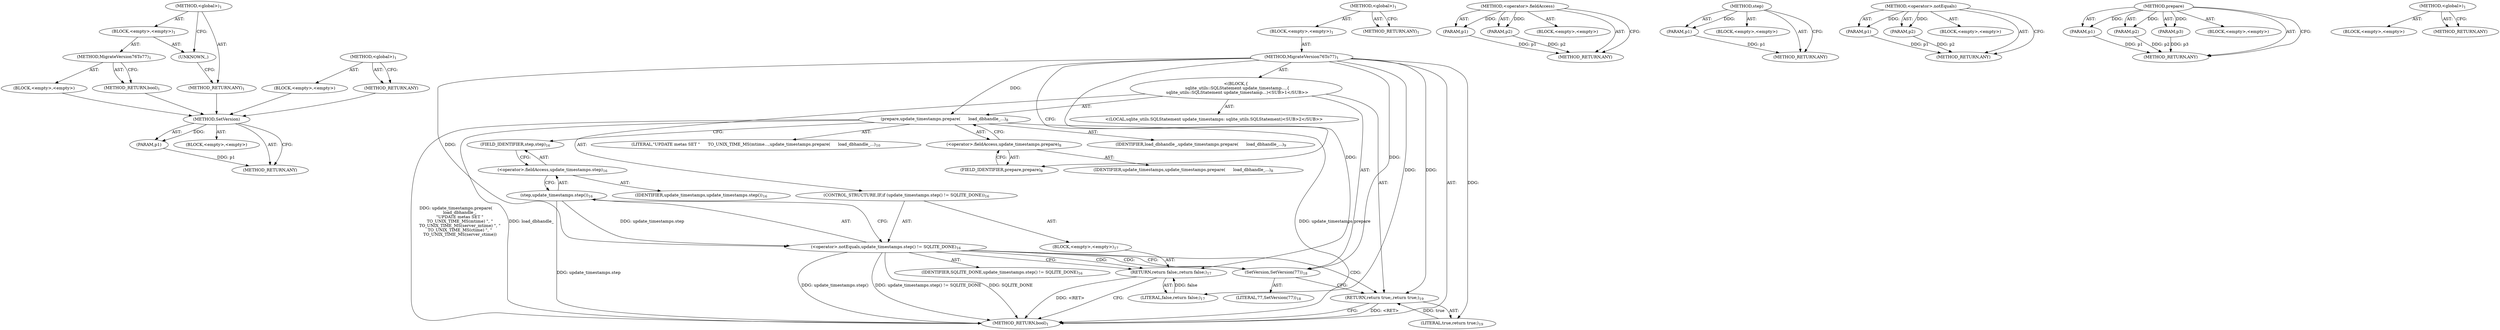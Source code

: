 digraph "&lt;global&gt;" {
vulnerable_74 [label=<(METHOD,SetVersion)>];
vulnerable_75 [label=<(PARAM,p1)>];
vulnerable_76 [label=<(BLOCK,&lt;empty&gt;,&lt;empty&gt;)>];
vulnerable_77 [label=<(METHOD_RETURN,ANY)>];
vulnerable_6 [label=<(METHOD,&lt;global&gt;)<SUB>1</SUB>>];
vulnerable_7 [label=<(BLOCK,&lt;empty&gt;,&lt;empty&gt;)<SUB>1</SUB>>];
vulnerable_8 [label=<(METHOD,MigrateVersion76To77)<SUB>1</SUB>>];
vulnerable_9 [label="<(BLOCK,{
  sqlite_utils::SQLStatement update_timestamp...,{
  sqlite_utils::SQLStatement update_timestamp...)<SUB>1</SUB>>"];
vulnerable_10 [label="<(LOCAL,sqlite_utils.SQLStatement update_timestamps: sqlite_utils.SQLStatement)<SUB>2</SUB>>"];
vulnerable_11 [label=<(prepare,update_timestamps.prepare(
      load_dbhandle_...)<SUB>8</SUB>>];
vulnerable_12 [label=<(&lt;operator&gt;.fieldAccess,update_timestamps.prepare)<SUB>8</SUB>>];
vulnerable_13 [label=<(IDENTIFIER,update_timestamps,update_timestamps.prepare(
      load_dbhandle_...)<SUB>8</SUB>>];
vulnerable_14 [label=<(FIELD_IDENTIFIER,prepare,prepare)<SUB>8</SUB>>];
vulnerable_15 [label=<(IDENTIFIER,load_dbhandle_,update_timestamps.prepare(
      load_dbhandle_...)<SUB>9</SUB>>];
vulnerable_16 [label=<(LITERAL,&quot;UPDATE metas SET &quot;
      TO_UNIX_TIME_MS(mtime...,update_timestamps.prepare(
      load_dbhandle_...)<SUB>10</SUB>>];
vulnerable_17 [label=<(CONTROL_STRUCTURE,IF,if (update_timestamps.step() != SQLITE_DONE))<SUB>16</SUB>>];
vulnerable_18 [label=<(&lt;operator&gt;.notEquals,update_timestamps.step() != SQLITE_DONE)<SUB>16</SUB>>];
vulnerable_19 [label=<(step,update_timestamps.step())<SUB>16</SUB>>];
vulnerable_20 [label=<(&lt;operator&gt;.fieldAccess,update_timestamps.step)<SUB>16</SUB>>];
vulnerable_21 [label=<(IDENTIFIER,update_timestamps,update_timestamps.step())<SUB>16</SUB>>];
vulnerable_22 [label=<(FIELD_IDENTIFIER,step,step)<SUB>16</SUB>>];
vulnerable_23 [label=<(IDENTIFIER,SQLITE_DONE,update_timestamps.step() != SQLITE_DONE)<SUB>16</SUB>>];
vulnerable_24 [label=<(BLOCK,&lt;empty&gt;,&lt;empty&gt;)<SUB>17</SUB>>];
vulnerable_25 [label=<(RETURN,return false;,return false;)<SUB>17</SUB>>];
vulnerable_26 [label=<(LITERAL,false,return false;)<SUB>17</SUB>>];
vulnerable_27 [label=<(SetVersion,SetVersion(77))<SUB>18</SUB>>];
vulnerable_28 [label=<(LITERAL,77,SetVersion(77))<SUB>18</SUB>>];
vulnerable_29 [label=<(RETURN,return true;,return true;)<SUB>19</SUB>>];
vulnerable_30 [label=<(LITERAL,true,return true;)<SUB>19</SUB>>];
vulnerable_31 [label=<(METHOD_RETURN,bool)<SUB>1</SUB>>];
vulnerable_33 [label=<(METHOD_RETURN,ANY)<SUB>1</SUB>>];
vulnerable_60 [label=<(METHOD,&lt;operator&gt;.fieldAccess)>];
vulnerable_61 [label=<(PARAM,p1)>];
vulnerable_62 [label=<(PARAM,p2)>];
vulnerable_63 [label=<(BLOCK,&lt;empty&gt;,&lt;empty&gt;)>];
vulnerable_64 [label=<(METHOD_RETURN,ANY)>];
vulnerable_70 [label=<(METHOD,step)>];
vulnerable_71 [label=<(PARAM,p1)>];
vulnerable_72 [label=<(BLOCK,&lt;empty&gt;,&lt;empty&gt;)>];
vulnerable_73 [label=<(METHOD_RETURN,ANY)>];
vulnerable_65 [label=<(METHOD,&lt;operator&gt;.notEquals)>];
vulnerable_66 [label=<(PARAM,p1)>];
vulnerable_67 [label=<(PARAM,p2)>];
vulnerable_68 [label=<(BLOCK,&lt;empty&gt;,&lt;empty&gt;)>];
vulnerable_69 [label=<(METHOD_RETURN,ANY)>];
vulnerable_54 [label=<(METHOD,prepare)>];
vulnerable_55 [label=<(PARAM,p1)>];
vulnerable_56 [label=<(PARAM,p2)>];
vulnerable_57 [label=<(PARAM,p3)>];
vulnerable_58 [label=<(BLOCK,&lt;empty&gt;,&lt;empty&gt;)>];
vulnerable_59 [label=<(METHOD_RETURN,ANY)>];
vulnerable_48 [label=<(METHOD,&lt;global&gt;)<SUB>1</SUB>>];
vulnerable_49 [label=<(BLOCK,&lt;empty&gt;,&lt;empty&gt;)>];
vulnerable_50 [label=<(METHOD_RETURN,ANY)>];
fixed_6 [label=<(METHOD,&lt;global&gt;)<SUB>1</SUB>>];
fixed_7 [label=<(BLOCK,&lt;empty&gt;,&lt;empty&gt;)<SUB>1</SUB>>];
fixed_8 [label=<(METHOD,MigrateVersion76To77)<SUB>1</SUB>>];
fixed_9 [label=<(BLOCK,&lt;empty&gt;,&lt;empty&gt;)>];
fixed_10 [label=<(METHOD_RETURN,bool)<SUB>1</SUB>>];
fixed_12 [label=<(UNKNOWN,,)>];
fixed_13 [label=<(METHOD_RETURN,ANY)<SUB>1</SUB>>];
fixed_22 [label=<(METHOD,&lt;global&gt;)<SUB>1</SUB>>];
fixed_23 [label=<(BLOCK,&lt;empty&gt;,&lt;empty&gt;)>];
fixed_24 [label=<(METHOD_RETURN,ANY)>];
vulnerable_74 -> vulnerable_75  [key=0, label="AST: "];
vulnerable_74 -> vulnerable_75  [key=1, label="DDG: "];
vulnerable_74 -> vulnerable_76  [key=0, label="AST: "];
vulnerable_74 -> vulnerable_77  [key=0, label="AST: "];
vulnerable_74 -> vulnerable_77  [key=1, label="CFG: "];
vulnerable_75 -> vulnerable_77  [key=0, label="DDG: p1"];
vulnerable_6 -> vulnerable_7  [key=0, label="AST: "];
vulnerable_6 -> vulnerable_33  [key=0, label="AST: "];
vulnerable_6 -> vulnerable_33  [key=1, label="CFG: "];
vulnerable_7 -> vulnerable_8  [key=0, label="AST: "];
vulnerable_8 -> vulnerable_9  [key=0, label="AST: "];
vulnerable_8 -> vulnerable_31  [key=0, label="AST: "];
vulnerable_8 -> vulnerable_14  [key=0, label="CFG: "];
vulnerable_8 -> vulnerable_29  [key=0, label="DDG: "];
vulnerable_8 -> vulnerable_11  [key=0, label="DDG: "];
vulnerable_8 -> vulnerable_27  [key=0, label="DDG: "];
vulnerable_8 -> vulnerable_30  [key=0, label="DDG: "];
vulnerable_8 -> vulnerable_18  [key=0, label="DDG: "];
vulnerable_8 -> vulnerable_25  [key=0, label="DDG: "];
vulnerable_8 -> vulnerable_26  [key=0, label="DDG: "];
vulnerable_9 -> vulnerable_10  [key=0, label="AST: "];
vulnerable_9 -> vulnerable_11  [key=0, label="AST: "];
vulnerable_9 -> vulnerable_17  [key=0, label="AST: "];
vulnerable_9 -> vulnerable_27  [key=0, label="AST: "];
vulnerable_9 -> vulnerable_29  [key=0, label="AST: "];
vulnerable_11 -> vulnerable_12  [key=0, label="AST: "];
vulnerable_11 -> vulnerable_15  [key=0, label="AST: "];
vulnerable_11 -> vulnerable_16  [key=0, label="AST: "];
vulnerable_11 -> vulnerable_22  [key=0, label="CFG: "];
vulnerable_11 -> vulnerable_31  [key=0, label="DDG: update_timestamps.prepare"];
vulnerable_11 -> vulnerable_31  [key=1, label="DDG: update_timestamps.prepare(
      load_dbhandle_,
      &quot;UPDATE metas SET &quot;
      TO_UNIX_TIME_MS(mtime) &quot;, &quot;
      TO_UNIX_TIME_MS(server_mtime) &quot;, &quot;
      TO_UNIX_TIME_MS(ctime) &quot;, &quot;
      TO_UNIX_TIME_MS(server_ctime))"];
vulnerable_11 -> vulnerable_31  [key=2, label="DDG: load_dbhandle_"];
vulnerable_12 -> vulnerable_13  [key=0, label="AST: "];
vulnerable_12 -> vulnerable_14  [key=0, label="AST: "];
vulnerable_12 -> vulnerable_11  [key=0, label="CFG: "];
vulnerable_14 -> vulnerable_12  [key=0, label="CFG: "];
vulnerable_17 -> vulnerable_18  [key=0, label="AST: "];
vulnerable_17 -> vulnerable_24  [key=0, label="AST: "];
vulnerable_18 -> vulnerable_19  [key=0, label="AST: "];
vulnerable_18 -> vulnerable_23  [key=0, label="AST: "];
vulnerable_18 -> vulnerable_25  [key=0, label="CFG: "];
vulnerable_18 -> vulnerable_25  [key=1, label="CDG: "];
vulnerable_18 -> vulnerable_27  [key=0, label="CFG: "];
vulnerable_18 -> vulnerable_27  [key=1, label="CDG: "];
vulnerable_18 -> vulnerable_31  [key=0, label="DDG: update_timestamps.step()"];
vulnerable_18 -> vulnerable_31  [key=1, label="DDG: update_timestamps.step() != SQLITE_DONE"];
vulnerable_18 -> vulnerable_31  [key=2, label="DDG: SQLITE_DONE"];
vulnerable_18 -> vulnerable_29  [key=0, label="CDG: "];
vulnerable_19 -> vulnerable_20  [key=0, label="AST: "];
vulnerable_19 -> vulnerable_18  [key=0, label="CFG: "];
vulnerable_19 -> vulnerable_18  [key=1, label="DDG: update_timestamps.step"];
vulnerable_19 -> vulnerable_31  [key=0, label="DDG: update_timestamps.step"];
vulnerable_20 -> vulnerable_21  [key=0, label="AST: "];
vulnerable_20 -> vulnerable_22  [key=0, label="AST: "];
vulnerable_20 -> vulnerable_19  [key=0, label="CFG: "];
vulnerable_22 -> vulnerable_20  [key=0, label="CFG: "];
vulnerable_24 -> vulnerable_25  [key=0, label="AST: "];
vulnerable_25 -> vulnerable_26  [key=0, label="AST: "];
vulnerable_25 -> vulnerable_31  [key=0, label="CFG: "];
vulnerable_25 -> vulnerable_31  [key=1, label="DDG: &lt;RET&gt;"];
vulnerable_26 -> vulnerable_25  [key=0, label="DDG: false"];
vulnerable_27 -> vulnerable_28  [key=0, label="AST: "];
vulnerable_27 -> vulnerable_29  [key=0, label="CFG: "];
vulnerable_29 -> vulnerable_30  [key=0, label="AST: "];
vulnerable_29 -> vulnerable_31  [key=0, label="CFG: "];
vulnerable_29 -> vulnerable_31  [key=1, label="DDG: &lt;RET&gt;"];
vulnerable_30 -> vulnerable_29  [key=0, label="DDG: true"];
vulnerable_60 -> vulnerable_61  [key=0, label="AST: "];
vulnerable_60 -> vulnerable_61  [key=1, label="DDG: "];
vulnerable_60 -> vulnerable_63  [key=0, label="AST: "];
vulnerable_60 -> vulnerable_62  [key=0, label="AST: "];
vulnerable_60 -> vulnerable_62  [key=1, label="DDG: "];
vulnerable_60 -> vulnerable_64  [key=0, label="AST: "];
vulnerable_60 -> vulnerable_64  [key=1, label="CFG: "];
vulnerable_61 -> vulnerable_64  [key=0, label="DDG: p1"];
vulnerable_62 -> vulnerable_64  [key=0, label="DDG: p2"];
vulnerable_70 -> vulnerable_71  [key=0, label="AST: "];
vulnerable_70 -> vulnerable_71  [key=1, label="DDG: "];
vulnerable_70 -> vulnerable_72  [key=0, label="AST: "];
vulnerable_70 -> vulnerable_73  [key=0, label="AST: "];
vulnerable_70 -> vulnerable_73  [key=1, label="CFG: "];
vulnerable_71 -> vulnerable_73  [key=0, label="DDG: p1"];
vulnerable_65 -> vulnerable_66  [key=0, label="AST: "];
vulnerable_65 -> vulnerable_66  [key=1, label="DDG: "];
vulnerable_65 -> vulnerable_68  [key=0, label="AST: "];
vulnerable_65 -> vulnerable_67  [key=0, label="AST: "];
vulnerable_65 -> vulnerable_67  [key=1, label="DDG: "];
vulnerable_65 -> vulnerable_69  [key=0, label="AST: "];
vulnerable_65 -> vulnerable_69  [key=1, label="CFG: "];
vulnerable_66 -> vulnerable_69  [key=0, label="DDG: p1"];
vulnerable_67 -> vulnerable_69  [key=0, label="DDG: p2"];
vulnerable_54 -> vulnerable_55  [key=0, label="AST: "];
vulnerable_54 -> vulnerable_55  [key=1, label="DDG: "];
vulnerable_54 -> vulnerable_58  [key=0, label="AST: "];
vulnerable_54 -> vulnerable_56  [key=0, label="AST: "];
vulnerable_54 -> vulnerable_56  [key=1, label="DDG: "];
vulnerable_54 -> vulnerable_59  [key=0, label="AST: "];
vulnerable_54 -> vulnerable_59  [key=1, label="CFG: "];
vulnerable_54 -> vulnerable_57  [key=0, label="AST: "];
vulnerable_54 -> vulnerable_57  [key=1, label="DDG: "];
vulnerable_55 -> vulnerable_59  [key=0, label="DDG: p1"];
vulnerable_56 -> vulnerable_59  [key=0, label="DDG: p2"];
vulnerable_57 -> vulnerable_59  [key=0, label="DDG: p3"];
vulnerable_48 -> vulnerable_49  [key=0, label="AST: "];
vulnerable_48 -> vulnerable_50  [key=0, label="AST: "];
vulnerable_48 -> vulnerable_50  [key=1, label="CFG: "];
fixed_6 -> fixed_7  [key=0, label="AST: "];
fixed_6 -> fixed_13  [key=0, label="AST: "];
fixed_6 -> fixed_12  [key=0, label="CFG: "];
fixed_7 -> fixed_8  [key=0, label="AST: "];
fixed_7 -> fixed_12  [key=0, label="AST: "];
fixed_8 -> fixed_9  [key=0, label="AST: "];
fixed_8 -> fixed_10  [key=0, label="AST: "];
fixed_8 -> fixed_10  [key=1, label="CFG: "];
fixed_9 -> vulnerable_74  [key=0];
fixed_10 -> vulnerable_74  [key=0];
fixed_12 -> fixed_13  [key=0, label="CFG: "];
fixed_13 -> vulnerable_74  [key=0];
fixed_22 -> fixed_23  [key=0, label="AST: "];
fixed_22 -> fixed_24  [key=0, label="AST: "];
fixed_22 -> fixed_24  [key=1, label="CFG: "];
fixed_23 -> vulnerable_74  [key=0];
fixed_24 -> vulnerable_74  [key=0];
}
